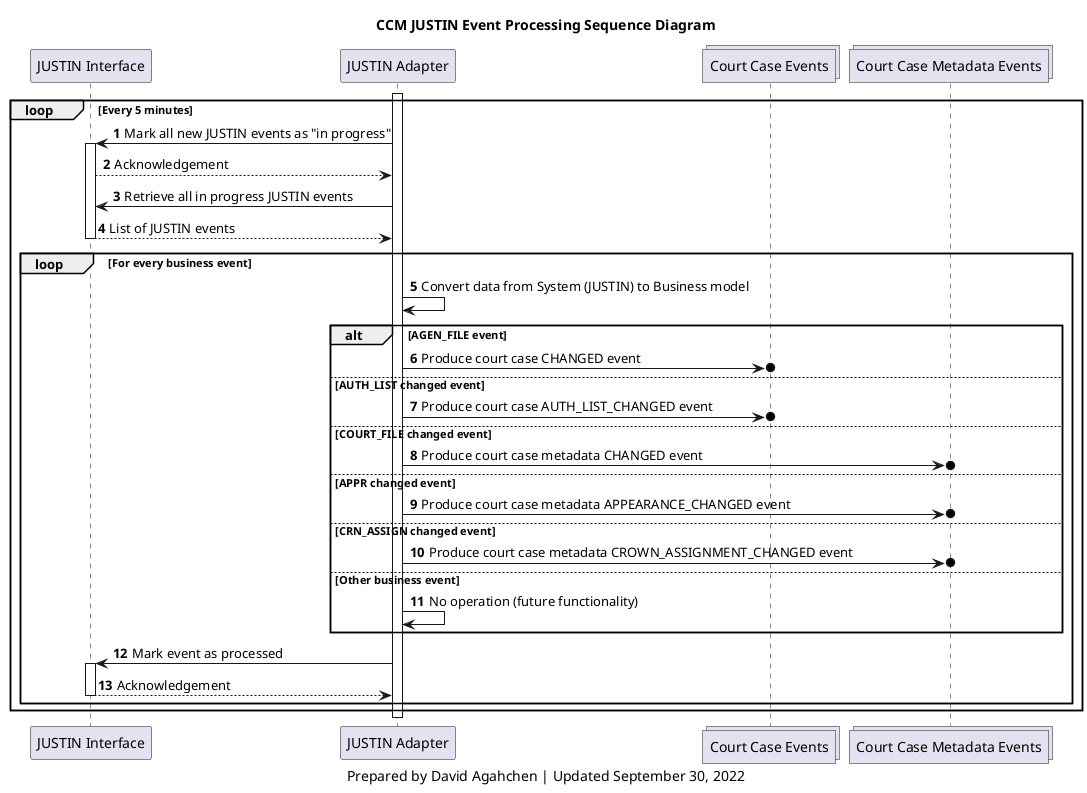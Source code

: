@startuml
'hide footbox
participant j_interface as "JUSTIN Interface"
participant j_adapter as "JUSTIN Adapter"
collections court_cases_topic as "Court Case Events"
collections court_case_metadatas_topic as "Court Case Metadata Events"

title
CCM JUSTIN Event Processing Sequence Diagram
end title

autonumber

activate j_adapter
loop Every 5 minutes
    j_adapter-> j_interface: Mark all new JUSTIN events as "in progress"
    activate j_interface
    j_interface --> j_adapter: Acknowledgement
    j_adapter-> j_interface: Retrieve all in progress JUSTIN events
    j_interface --> j_adapter: List of JUSTIN events
    deactivate j_interface
    loop For every business event
        j_adapter -> j_adapter: Convert data from System (JUSTIN) to Business model
        alt AGEN_FILE event
            j_adapter ->o court_cases_topic: Produce court case CHANGED event
        else AUTH_LIST changed event
            j_adapter ->o court_cases_topic: Produce court case AUTH_LIST_CHANGED event
        else COURT_FILE changed event
            j_adapter ->o court_case_metadatas_topic: Produce court case metadata CHANGED event
        else APPR changed event
            j_adapter ->o court_case_metadatas_topic: Produce court case metadata APPEARANCE_CHANGED event
        else CRN_ASSIGN changed event
            j_adapter ->o court_case_metadatas_topic: Produce court case metadata CROWN_ASSIGNMENT_CHANGED event
        else Other business event
            j_adapter -> j_adapter: No operation (future functionality)
        end
        j_adapter -> j_interface: Mark event as processed
        activate j_interface
        j_interface --> j_adapter: Acknowledgement
        deactivate j_interface
    end
end
deactivate j_adapter

caption
Prepared by David Agahchen | Updated September 30, 2022
end caption
@enduml